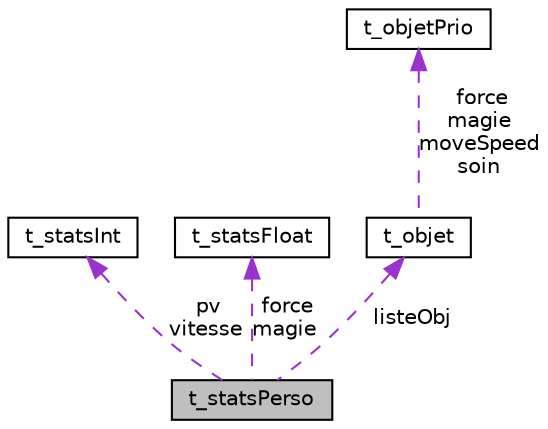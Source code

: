 digraph "t_statsPerso"
{
 // LATEX_PDF_SIZE
  edge [fontname="Helvetica",fontsize="10",labelfontname="Helvetica",labelfontsize="10"];
  node [fontname="Helvetica",fontsize="10",shape=record];
  Node1 [label="t_statsPerso",height=0.2,width=0.4,color="black", fillcolor="grey75", style="filled", fontcolor="black",tooltip=" "];
  Node2 -> Node1 [dir="back",color="darkorchid3",fontsize="10",style="dashed",label=" pv\nvitesse" ,fontname="Helvetica"];
  Node2 [label="t_statsInt",height=0.2,width=0.4,color="black", fillcolor="white", style="filled",URL="$structt__statsInt.html",tooltip=" "];
  Node3 -> Node1 [dir="back",color="darkorchid3",fontsize="10",style="dashed",label=" force\nmagie" ,fontname="Helvetica"];
  Node3 [label="t_statsFloat",height=0.2,width=0.4,color="black", fillcolor="white", style="filled",URL="$structt__statsFloat.html",tooltip=" "];
  Node4 -> Node1 [dir="back",color="darkorchid3",fontsize="10",style="dashed",label=" listeObj" ,fontname="Helvetica"];
  Node4 [label="t_objet",height=0.2,width=0.4,color="black", fillcolor="white", style="filled",URL="$structt__objet.html",tooltip=" "];
  Node5 -> Node4 [dir="back",color="darkorchid3",fontsize="10",style="dashed",label=" force\nmagie\nmoveSpeed\nsoin" ,fontname="Helvetica"];
  Node5 [label="t_objetPrio",height=0.2,width=0.4,color="black", fillcolor="white", style="filled",URL="$structt__objetPrio.html",tooltip=" "];
}
